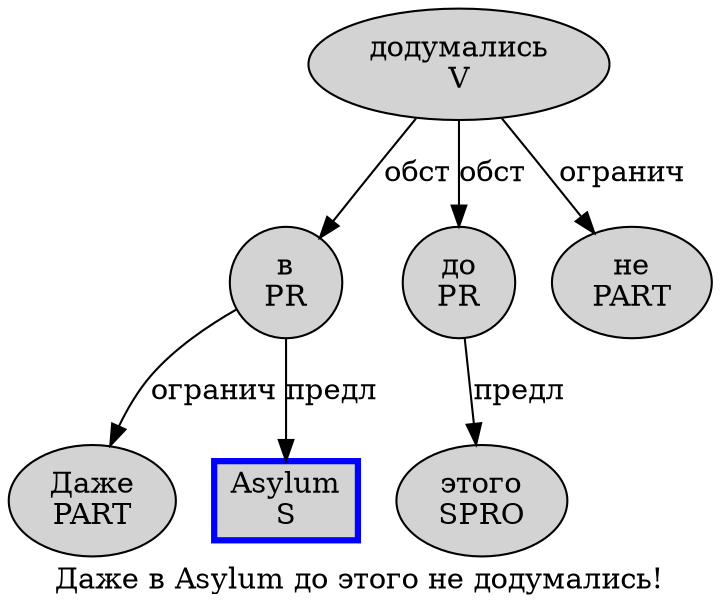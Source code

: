 digraph SENTENCE_4501 {
	graph [label="Даже в Asylum до этого не додумались!"]
	node [style=filled]
		0 [label="Даже
PART" color="" fillcolor=lightgray penwidth=1 shape=ellipse]
		1 [label="в
PR" color="" fillcolor=lightgray penwidth=1 shape=ellipse]
		2 [label="Asylum
S" color=blue fillcolor=lightgray penwidth=3 shape=box]
		3 [label="до
PR" color="" fillcolor=lightgray penwidth=1 shape=ellipse]
		4 [label="этого
SPRO" color="" fillcolor=lightgray penwidth=1 shape=ellipse]
		5 [label="не
PART" color="" fillcolor=lightgray penwidth=1 shape=ellipse]
		6 [label="додумались
V" color="" fillcolor=lightgray penwidth=1 shape=ellipse]
			1 -> 0 [label="огранич"]
			1 -> 2 [label="предл"]
			6 -> 1 [label="обст"]
			6 -> 3 [label="обст"]
			6 -> 5 [label="огранич"]
			3 -> 4 [label="предл"]
}
